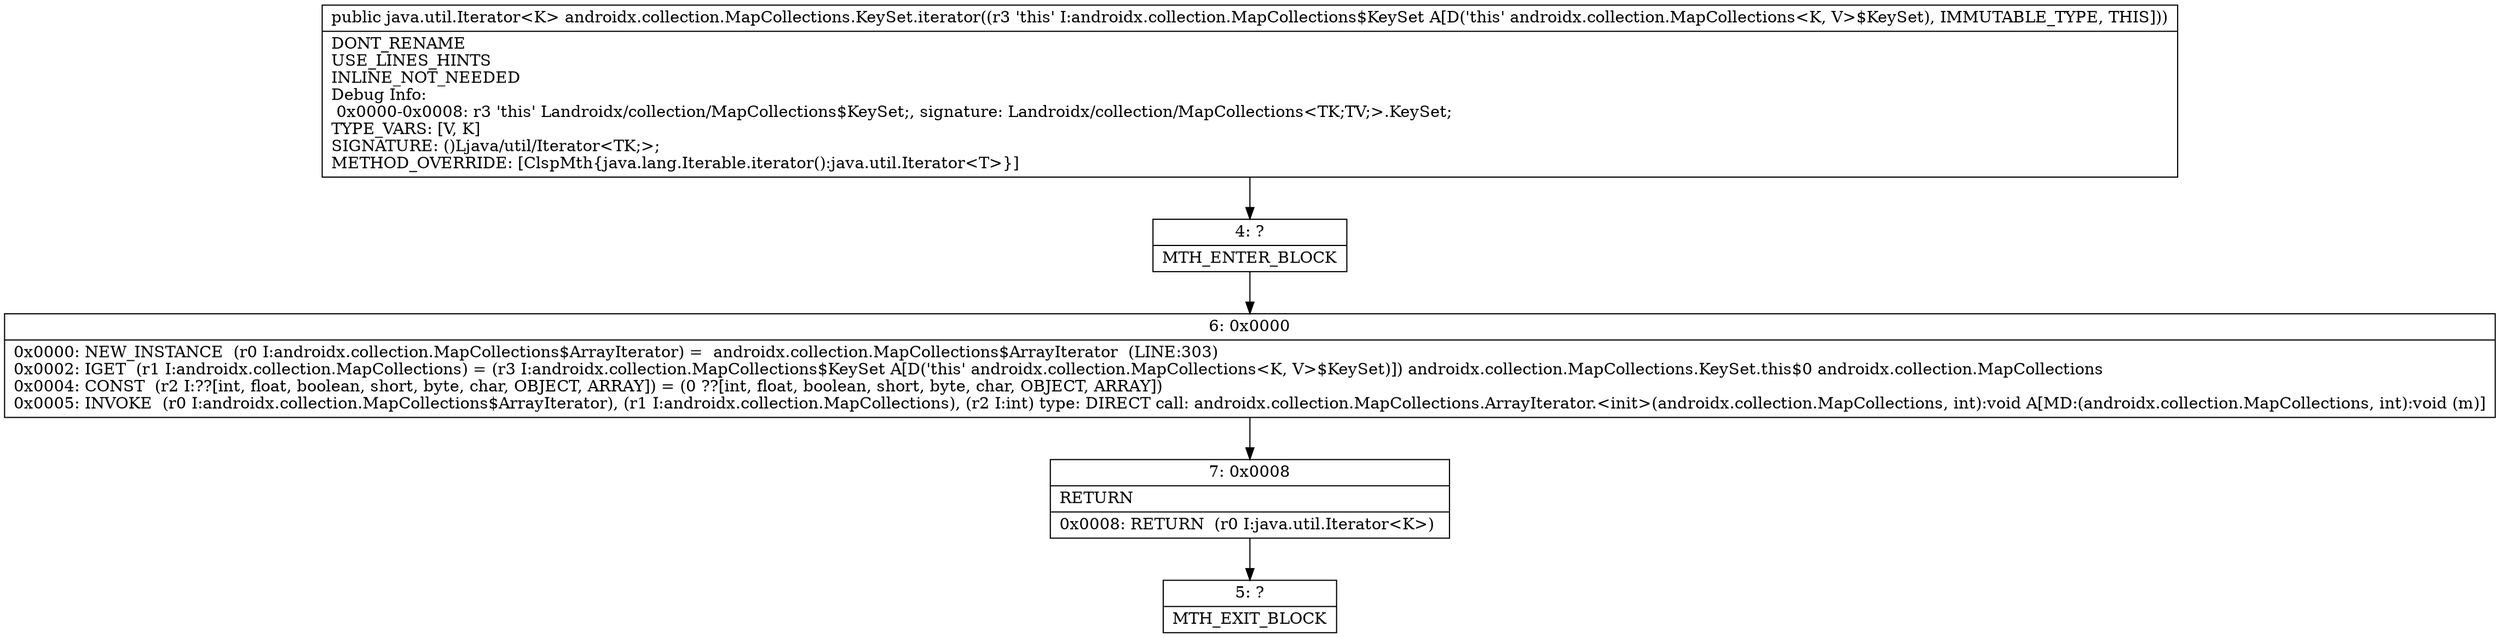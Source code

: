 digraph "CFG forandroidx.collection.MapCollections.KeySet.iterator()Ljava\/util\/Iterator;" {
Node_4 [shape=record,label="{4\:\ ?|MTH_ENTER_BLOCK\l}"];
Node_6 [shape=record,label="{6\:\ 0x0000|0x0000: NEW_INSTANCE  (r0 I:androidx.collection.MapCollections$ArrayIterator) =  androidx.collection.MapCollections$ArrayIterator  (LINE:303)\l0x0002: IGET  (r1 I:androidx.collection.MapCollections) = (r3 I:androidx.collection.MapCollections$KeySet A[D('this' androidx.collection.MapCollections\<K, V\>$KeySet)]) androidx.collection.MapCollections.KeySet.this$0 androidx.collection.MapCollections \l0x0004: CONST  (r2 I:??[int, float, boolean, short, byte, char, OBJECT, ARRAY]) = (0 ??[int, float, boolean, short, byte, char, OBJECT, ARRAY]) \l0x0005: INVOKE  (r0 I:androidx.collection.MapCollections$ArrayIterator), (r1 I:androidx.collection.MapCollections), (r2 I:int) type: DIRECT call: androidx.collection.MapCollections.ArrayIterator.\<init\>(androidx.collection.MapCollections, int):void A[MD:(androidx.collection.MapCollections, int):void (m)]\l}"];
Node_7 [shape=record,label="{7\:\ 0x0008|RETURN\l|0x0008: RETURN  (r0 I:java.util.Iterator\<K\>) \l}"];
Node_5 [shape=record,label="{5\:\ ?|MTH_EXIT_BLOCK\l}"];
MethodNode[shape=record,label="{public java.util.Iterator\<K\> androidx.collection.MapCollections.KeySet.iterator((r3 'this' I:androidx.collection.MapCollections$KeySet A[D('this' androidx.collection.MapCollections\<K, V\>$KeySet), IMMUTABLE_TYPE, THIS]))  | DONT_RENAME\lUSE_LINES_HINTS\lINLINE_NOT_NEEDED\lDebug Info:\l  0x0000\-0x0008: r3 'this' Landroidx\/collection\/MapCollections$KeySet;, signature: Landroidx\/collection\/MapCollections\<TK;TV;\>.KeySet;\lTYPE_VARS: [V, K]\lSIGNATURE: ()Ljava\/util\/Iterator\<TK;\>;\lMETHOD_OVERRIDE: [ClspMth\{java.lang.Iterable.iterator():java.util.Iterator\<T\>\}]\l}"];
MethodNode -> Node_4;Node_4 -> Node_6;
Node_6 -> Node_7;
Node_7 -> Node_5;
}

